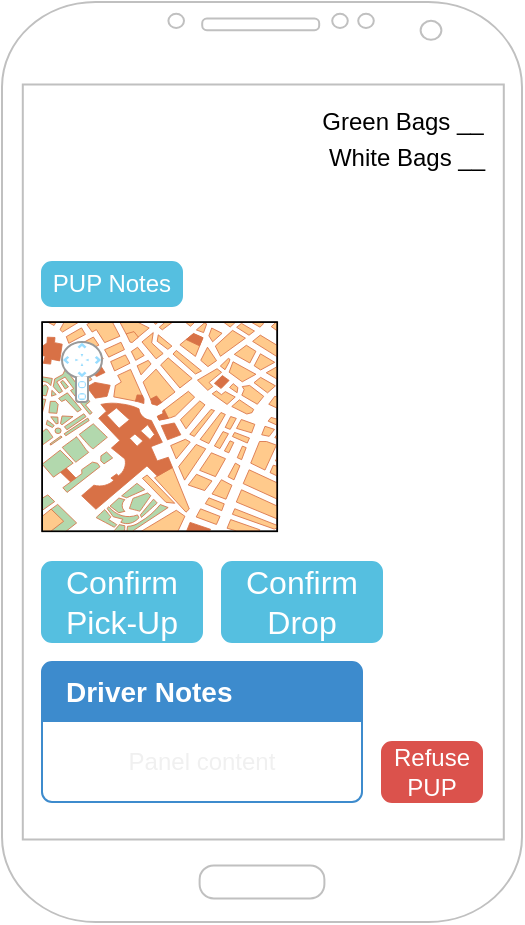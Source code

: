 <mxfile version="12.3.5" type="github" pages="1">
  <diagram id="p2B72TXhUrV9NWJJVPbK" name="Page-1">
    <mxGraphModel dx="1408" dy="748" grid="1" gridSize="10" guides="1" tooltips="1" connect="1" arrows="1" fold="1" page="1" pageScale="1" pageWidth="850" pageHeight="1100" math="0" shadow="0">
      <root>
        <mxCell id="0"/>
        <mxCell id="1" parent="0"/>
        <mxCell id="q1qYuP3hOzLmE5pLOc5J-1" value="" style="verticalLabelPosition=bottom;verticalAlign=top;html=1;shadow=0;dashed=0;strokeWidth=1;shape=mxgraph.android.phone2;strokeColor=#c0c0c0;" vertex="1" parent="1">
          <mxGeometry x="20" y="20" width="260" height="460" as="geometry"/>
        </mxCell>
        <mxCell id="q1qYuP3hOzLmE5pLOc5J-2" value="Green Bags __" style="text;html=1;align=center;verticalAlign=middle;resizable=0;points=[];;autosize=1;" vertex="1" parent="1">
          <mxGeometry x="170" y="70" width="100" height="20" as="geometry"/>
        </mxCell>
        <mxCell id="q1qYuP3hOzLmE5pLOc5J-3" value="White Bags __" style="text;html=1;align=center;verticalAlign=middle;resizable=0;points=[];;autosize=1;" vertex="1" parent="1">
          <mxGeometry x="177" y="88" width="90" height="20" as="geometry"/>
        </mxCell>
        <mxCell id="q1qYuP3hOzLmE5pLOc5J-4" value="PUP Notes" style="html=1;shadow=0;dashed=0;shape=mxgraph.bootstrap.rrect;rSize=5;fillColor=#55BFE0;align=center;strokeColor=#55BFE0;fontColor=#ffffff;fontSize=12;whiteSpace=wrap;" vertex="1" parent="1">
          <mxGeometry x="40" y="150" width="70" height="22" as="geometry"/>
        </mxCell>
        <mxCell id="q1qYuP3hOzLmE5pLOc5J-55" value="" style="verticalLabelPosition=bottom;shadow=0;dashed=0;align=center;html=1;verticalAlign=top;strokeWidth=1;shape=mxgraph.mockup.misc.map;" vertex="1" parent="1">
          <mxGeometry x="40" y="180" width="118" height="105" as="geometry"/>
        </mxCell>
        <mxCell id="q1qYuP3hOzLmE5pLOc5J-57" value="Confirm Pick-Up&lt;span style=&quot;color: rgba(0 , 0 , 0 , 0) ; font-family: monospace ; font-size: 0px ; white-space: nowrap&quot;&gt;%3CmxGraphModel%3E%3Croot%3E%3CmxCell%20id%3D%220%22%2F%3E%3CmxCell%20id%3D%221%22%20parent%3D%220%22%2F%3E%3CmxCell%20id%3D%222%22%20value%3D%22Green%20Bags%20__%22%20style%3D%22text%3Bhtml%3D1%3Balign%3Dcenter%3BverticalAlign%3Dmiddle%3Bresizable%3D0%3Bpoints%3D%5B%5D%3B%3Bautosize%3D1%3B%22%20vertex%3D%221%22%20parent%3D%221%22%3E%3CmxGeometry%20x%3D%22124%22%20y%3D%2271%22%20width%3D%22100%22%20height%3D%2220%22%20as%3D%22geometry%22%2F%3E%3C%2FmxCell%3E%3C%2Froot%3E%3C%2FmxGraphModel%3E&lt;/span&gt;" style="html=1;shadow=0;dashed=0;shape=mxgraph.bootstrap.rrect;rSize=5;fillColor=#55BFE0;align=center;strokeColor=#55BFE0;fontColor=#ffffff;fontSize=16;whiteSpace=wrap;" vertex="1" parent="1">
          <mxGeometry x="40" y="300" width="80" height="40" as="geometry"/>
        </mxCell>
        <mxCell id="q1qYuP3hOzLmE5pLOc5J-59" value="Confirm Drop" style="html=1;shadow=0;dashed=0;shape=mxgraph.bootstrap.rrect;rSize=5;fillColor=#55BFE0;align=center;strokeColor=#55BFE0;fontColor=#ffffff;fontSize=16;whiteSpace=wrap;" vertex="1" parent="1">
          <mxGeometry x="130" y="300" width="80" height="40" as="geometry"/>
        </mxCell>
        <mxCell id="q1qYuP3hOzLmE5pLOc5J-60" value="Panel content" style="html=1;shadow=0;dashed=0;shape=mxgraph.bootstrap.rrect;align=center;rSize=5;strokeColor=#3D8BCD;fontColor=#f0f0f0;spacingTop=30;whiteSpace=wrap;" vertex="1" parent="1">
          <mxGeometry x="40" y="350" width="160" height="70" as="geometry"/>
        </mxCell>
        <mxCell id="q1qYuP3hOzLmE5pLOc5J-61" value="Driver Notes" style="html=1;shadow=0;dashed=0;shape=mxgraph.bootstrap.topButton;rSize=5;strokeColor=none;fillColor=#3D8BCD;fontColor=#ffffff;fontSize=14;fontStyle=1;align=left;spacingLeft=10;whiteSpace=wrap;resizeWidth=1;" vertex="1" parent="q1qYuP3hOzLmE5pLOc5J-60">
          <mxGeometry width="160" height="30" relative="1" as="geometry"/>
        </mxCell>
        <mxCell id="q1qYuP3hOzLmE5pLOc5J-62" value="Refuse PUP" style="html=1;shadow=0;dashed=0;shape=mxgraph.bootstrap.rrect;rSize=5;fillColor=#DB524C;align=center;strokeColor=#DB524C;fontColor=#ffffff;fontSize=12;whiteSpace=wrap;" vertex="1" parent="1">
          <mxGeometry x="210" y="390" width="50" height="30" as="geometry"/>
        </mxCell>
        <mxCell id="q1qYuP3hOzLmE5pLOc5J-66" value="" style="verticalLabelPosition=bottom;shadow=0;dashed=0;align=center;html=1;verticalAlign=top;strokeWidth=1;shape=mxgraph.mockup.navigation.mapNavigator;fillColor2=#99ddff;strokeColor2=none;strokeColor3=#ffffff;strokeColor=#999999;" vertex="1" parent="1">
          <mxGeometry x="50" y="190" width="20" height="30" as="geometry"/>
        </mxCell>
      </root>
    </mxGraphModel>
  </diagram>
</mxfile>
